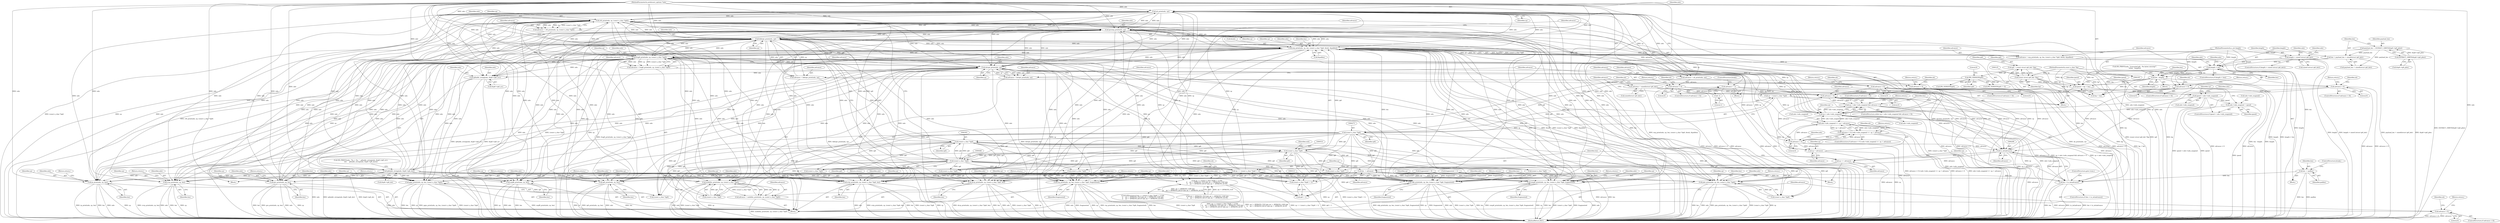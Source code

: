 digraph "0_tcpdump_66df248b49095c261138b5a5e34d341a6bf9ac7f@pointer" {
"1000509" [label="(Call,ah_print(ndo, cp))"];
"1000442" [label="(Call,rt6_print(ndo, cp, (const u_char *)ip6))"];
"1000555" [label="(Call,ipcomp_print(ndo, cp))"];
"1000357" [label="(Call,hbhopt_print(ndo, cp))"];
"1000528" [label="(Call,esp_print(ndo, cp, len, (const u_char *)ip6, &enh, &padlen))"];
"1000389" [label="(Call,frag6_print(ndo, cp, (const u_char *)ip6))"];
"1000373" [label="(Call,dstopt_print(ndo, cp))"];
"1000345" [label="(Call,ip6addr_string(ndo, &ip6->ip6_dst))"];
"1000339" [label="(Call,ip6addr_string(ndo, &ip6->ip6_src))"];
"1000509" [label="(Call,ah_print(ndo, cp))"];
"1000106" [label="(MethodParameterIn,netdissect_options *ndo)"];
"1000310" [label="(Call,cp == (const u_char *)(ip6 + 1))"];
"1000302" [label="(Call,cp += advance)"];
"1000298" [label="(Call,(u_int)advance)"];
"1000291" [label="(Call,advance > 0)"];
"1000397" [label="(Call,advance < 0)"];
"1000387" [label="(Call,advance = frag6_print(ndo, cp, (const u_char *)ip6))"];
"1000513" [label="(Call,advance < 0)"];
"1000507" [label="(Call,advance = ah_print(ndo, cp))"];
"1000449" [label="(Call,advance < 0)"];
"1000440" [label="(Call,advance = rt6_print(ndo, cp, (const u_char *)ip6))"];
"1000558" [label="(Call,advance = -1)"];
"1000560" [label="(Call,-1)"];
"1000275" [label="(Call,advance = sizeof(struct ip6_hdr))"];
"1000377" [label="(Call,advance < 0)"];
"1000371" [label="(Call,advance = dstopt_print(ndo, cp))"];
"1000540" [label="(Call,advance < 0)"];
"1000526" [label="(Call,advance = esp_print(ndo, cp, len, (const u_char *)ip6, &enh, &padlen))"];
"1000361" [label="(Call,advance < 0)"];
"1000355" [label="(Call,advance = hbhopt_print(ndo, cp))"];
"1000286" [label="(Call,cp < ndo->ndo_snapend)"];
"1000270" [label="(Call,cp = (const u_char *)ip6)"];
"1000272" [label="(Call,(const u_char *)ip6)"];
"1000154" [label="(Call,IP6_VERSION(ip6))"];
"1000122" [label="(Call,ip6 = (const struct ip6_hdr *)bp)"];
"1000124" [label="(Call,(const struct ip6_hdr *)bp)"];
"1000107" [label="(MethodParameterIn,const u_char *bp)"];
"1000400" [label="(Call,ndo->ndo_snapend <= cp + advance)"];
"1000265" [label="(Call,ndo->ndo_snapend = ipend)"];
"1000260" [label="(Call,ipend < ndo->ndo_snapend)"];
"1000254" [label="(Call,ipend = bp + len)"];
"1000180" [label="(Call,length < len)"];
"1000131" [label="(Call,length < sizeof (struct ip6_hdr))"];
"1000108" [label="(MethodParameterIn,u_int length)"];
"1000173" [label="(Call,len = payload_len + sizeof(struct ip6_hdr))"];
"1000166" [label="(Call,payload_len = EXTRACT_16BITS(&ip6->ip6_plen))"];
"1000168" [label="(Call,EXTRACT_16BITS(&ip6->ip6_plen))"];
"1000188" [label="(Call,len - length)"];
"1000312" [label="(Call,(const u_char *)(ip6 + 1))"];
"1000392" [label="(Call,(const u_char *)ip6)"];
"1000532" [label="(Call,(const u_char *)ip6)"];
"1000445" [label="(Call,(const u_char *)ip6)"];
"1000305" [label="(Call,len -= advance)"];
"1000296" [label="(Call,len < (u_int)advance)"];
"1000549" [label="(Call,len -= padlen)"];
"1000285" [label="(Call,cp < ndo->ndo_snapend && advance > 0)"];
"1000309" [label="(Call,cp == (const u_char *)(ip6 + 1) &&\n\t\t    nh != IPPROTO_TCP && nh != IPPROTO_UDP &&\n\t\t    nh != IPPROTO_DCCP && nh != IPPROTO_SCTP)"];
"1000459" [label="(Call,sctp_print(ndo, cp, (const u_char *)ip6, len))"];
"1000468" [label="(Call,dccp_print(ndo, cp, (const u_char *)ip6, len))"];
"1000477" [label="(Call,tcp_print(ndo, cp, len, (const u_char *)ip6, fragmented))"];
"1000487" [label="(Call,udp_print(ndo, cp, len, (const u_char *)ip6, fragmented))"];
"1000497" [label="(Call,icmp6_print(ndo, cp, len, (const u_char *)ip6, fragmented))"];
"1000396" [label="(Call,advance < 0 || ndo->ndo_snapend <= cp + advance)"];
"1000404" [label="(Call,cp + advance)"];
"1000420" [label="(Call,mobility_print(ndo, cp, (const u_char *)ip6))"];
"1000418" [label="(Call,advance = mobility_print(ndo, cp, (const u_char *)ip6))"];
"1000427" [label="(Call,advance < 0)"];
"1000564" [label="(Call,pim_print(ndo, cp, len, (const u_char *)ip6))"];
"1000573" [label="(Call,ospf6_print(ndo, cp, len))"];
"1000579" [label="(Call,ip6_print(ndo, cp, len))"];
"1000585" [label="(Call,ip_print(ndo, cp, len))"];
"1000591" [label="(Call,pgm_print(ndo, cp, len, (const u_char *)ip6))"];
"1000600" [label="(Call,gre_print(ndo, cp, len))"];
"1000606" [label="(Call,rsvp_print(ndo, cp, len))"];
"1000376" [label="(ControlStructure,if (advance < 0))"];
"1000129" [label="(Identifier,ip6)"];
"1000574" [label="(Identifier,ndo)"];
"1000474" [label="(Identifier,len)"];
"1000276" [label="(Identifier,advance)"];
"1000118" [label="(Call,fragmented = 0)"];
"1000527" [label="(Identifier,advance)"];
"1000362" [label="(Identifier,advance)"];
"1000429" [label="(Literal,0)"];
"1000182" [label="(Identifier,len)"];
"1000402" [label="(Identifier,ndo)"];
"1000575" [label="(Identifier,cp)"];
"1000444" [label="(Identifier,cp)"];
"1000186" [label="(Block,)"];
"1000598" [label="(Return,return;)"];
"1000539" [label="(ControlStructure,if (advance < 0))"];
"1000556" [label="(Identifier,ndo)"];
"1000568" [label="(Call,(const u_char *)ip6)"];
"1000478" [label="(Identifier,ndo)"];
"1000168" [label="(Call,EXTRACT_16BITS(&ip6->ip6_plen))"];
"1000441" [label="(Identifier,advance)"];
"1000295" [label="(ControlStructure,if (len < (u_int)advance))"];
"1000338" [label="(Block,)"];
"1000297" [label="(Identifier,len)"];
"1000287" [label="(Identifier,cp)"];
"1000395" [label="(ControlStructure,if (advance < 0 || ndo->ndo_snapend <= cp + advance))"];
"1000154" [label="(Call,IP6_VERSION(ip6))"];
"1000190" [label="(Identifier,length)"];
"1000581" [label="(Identifier,cp)"];
"1000288" [label="(Call,ndo->ndo_snapend)"];
"1000555" [label="(Call,ipcomp_print(ndo, cp))"];
"1000532" [label="(Call,(const u_char *)ip6)"];
"1000173" [label="(Call,len = payload_len + sizeof(struct ip6_hdr))"];
"1000594" [label="(Identifier,len)"];
"1000449" [label="(Call,advance < 0)"];
"1000280" [label="(Identifier,nh)"];
"1000269" [label="(Identifier,ipend)"];
"1000345" [label="(Call,ip6addr_string(ndo, &ip6->ip6_dst))"];
"1000443" [label="(Identifier,ndo)"];
"1000267" [label="(Identifier,ndo)"];
"1000586" [label="(Identifier,ndo)"];
"1000545" [label="(Identifier,nh)"];
"1000592" [label="(Identifier,ndo)"];
"1000536" [label="(Identifier,enh)"];
"1000175" [label="(Call,payload_len + sizeof(struct ip6_hdr))"];
"1000571" [label="(Return,return;)"];
"1000445" [label="(Call,(const u_char *)ip6)"];
"1000355" [label="(Call,advance = hbhopt_print(ndo, cp))"];
"1000469" [label="(Identifier,ndo)"];
"1000488" [label="(Identifier,ndo)"];
"1000588" [label="(Identifier,len)"];
"1000272" [label="(Call,(const u_char *)ip6)"];
"1000585" [label="(Call,ip_print(ndo, cp, len))"];
"1000513" [label="(Call,advance < 0)"];
"1000363" [label="(Literal,0)"];
"1000528" [label="(Call,esp_print(ndo, cp, len, (const u_char *)ip6, &enh, &padlen))"];
"1000301" [label="(ControlStructure,goto trunc;)"];
"1000602" [label="(Identifier,cp)"];
"1000133" [label="(Call,sizeof (struct ip6_hdr))"];
"1000494" [label="(Identifier,fragmented)"];
"1000504" [label="(Identifier,fragmented)"];
"1000451" [label="(Literal,0)"];
"1000454" [label="(Identifier,nh)"];
"1000561" [label="(Literal,1)"];
"1000440" [label="(Call,advance = rt6_print(ndo, cp, (const u_char *)ip6))"];
"1000468" [label="(Call,dccp_print(ndo, cp, (const u_char *)ip6, len))"];
"1000404" [label="(Call,cp + advance)"];
"1000390" [label="(Identifier,ndo)"];
"1000487" [label="(Call,udp_print(ndo, cp, len, (const u_char *)ip6, fragmented))"];
"1000399" [label="(Literal,0)"];
"1000146" [label="(Identifier,ndo)"];
"1000466" [label="(Return,return;)"];
"1000375" [label="(Identifier,cp)"];
"1000259" [label="(ControlStructure,if (ipend < ndo->ndo_snapend))"];
"1000123" [label="(Identifier,ip6)"];
"1000392" [label="(Call,(const u_char *)ip6)"];
"1000537" [label="(Call,&padlen)"];
"1000500" [label="(Identifier,len)"];
"1000306" [label="(Identifier,len)"];
"1000507" [label="(Call,advance = ah_print(ndo, cp))"];
"1000382" [label="(Identifier,nh)"];
"1000480" [label="(Identifier,len)"];
"1000554" [label="(Block,)"];
"1000305" [label="(Call,len -= advance)"];
"1000347" [label="(Call,&ip6->ip6_dst)"];
"1000412" [label="(Call,fragmented = 1)"];
"1000407" [label="(Return,return;)"];
"1000310" [label="(Call,cp == (const u_char *)(ip6 + 1))"];
"1000559" [label="(Identifier,advance)"];
"1000274" [label="(Identifier,ip6)"];
"1000577" [label="(Return,return;)"];
"1000169" [label="(Call,&ip6->ip6_plen)"];
"1000549" [label="(Call,len -= padlen)"];
"1000510" [label="(Identifier,ndo)"];
"1000356" [label="(Identifier,advance)"];
"1000373" [label="(Call,dstopt_print(ndo, cp))"];
"1000470" [label="(Identifier,cp)"];
"1000501" [label="(Call,(const u_char *)ip6)"];
"1000485" [label="(Return,return;)"];
"1000606" [label="(Call,rsvp_print(ndo, cp, len))"];
"1000371" [label="(Call,advance = dstopt_print(ndo, cp))"];
"1000505" [label="(Return,return;)"];
"1000523" [label="(Block,)"];
"1000405" [label="(Identifier,cp)"];
"1000126" [label="(Identifier,bp)"];
"1000189" [label="(Identifier,len)"];
"1000419" [label="(Identifier,advance)"];
"1000255" [label="(Identifier,ipend)"];
"1000296" [label="(Call,len < (u_int)advance)"];
"1000591" [label="(Call,pgm_print(ndo, cp, len, (const u_char *)ip6))"];
"1000138" [label="(Identifier,ndo)"];
"1000459" [label="(Call,sctp_print(ndo, cp, (const u_char *)ip6, len))"];
"1000462" [label="(Call,(const u_char *)ip6)"];
"1000379" [label="(Literal,0)"];
"1000167" [label="(Identifier,payload_len)"];
"1000432" [label="(Identifier,nh)"];
"1000179" [label="(ControlStructure,if (length < len))"];
"1000495" [label="(Return,return;)"];
"1000576" [label="(Identifier,len)"];
"1000583" [label="(Return,return;)"];
"1000609" [label="(Identifier,len)"];
"1000183" [label="(Call,ND_PRINT((ndo, \"truncated-ip6 - %u bytes missing!\",\n\t\t\tlen - length)))"];
"1000309" [label="(Call,cp == (const u_char *)(ip6 + 1) &&\n\t\t    nh != IPPROTO_TCP && nh != IPPROTO_UDP &&\n\t\t    nh != IPPROTO_DCCP && nh != IPPROTO_SCTP)"];
"1000312" [label="(Call,(const u_char *)(ip6 + 1))"];
"1000298" [label="(Call,(u_int)advance)"];
"1000600" [label="(Call,gre_print(ndo, cp, len))"];
"1000460" [label="(Identifier,ndo)"];
"1000582" [label="(Identifier,len)"];
"1000552" [label="(ControlStructure,break;)"];
"1000353" [label="(Block,)"];
"1000610" [label="(Return,return;)"];
"1000396" [label="(Call,advance < 0 || ndo->ndo_snapend <= cp + advance)"];
"1000607" [label="(Identifier,ndo)"];
"1000302" [label="(Call,cp += advance)"];
"1000265" [label="(Call,ndo->ndo_snapend = ipend)"];
"1000418" [label="(Call,advance = mobility_print(ndo, cp, (const u_char *)ip6))"];
"1000421" [label="(Identifier,ndo)"];
"1000627" [label="(Return,return;)"];
"1000514" [label="(Identifier,advance)"];
"1000409" [label="(Identifier,nh)"];
"1000131" [label="(Call,length < sizeof (struct ip6_hdr))"];
"1000551" [label="(Identifier,padlen)"];
"1000580" [label="(Identifier,ndo)"];
"1000442" [label="(Call,rt6_print(ndo, cp, (const u_char *)ip6))"];
"1000277" [label="(Call,sizeof(struct ip6_hdr))"];
"1000271" [label="(Identifier,cp)"];
"1000481" [label="(Call,(const u_char *)ip6)"];
"1000185" [label="(Identifier,ndo)"];
"1000333" [label="(Call,ND_PRINT((ndo, \"%s > %s: \", ip6addr_string(ndo, &ip6->ip6_src),\n\t\t\t\t     ip6addr_string(ndo, &ip6->ip6_dst))))"];
"1000562" [label="(ControlStructure,break;)"];
"1000387" [label="(Call,advance = frag6_print(ndo, cp, (const u_char *)ip6))"];
"1000262" [label="(Call,ndo->ndo_snapend)"];
"1000461" [label="(Identifier,cp)"];
"1000357" [label="(Call,hbhopt_print(ndo, cp))"];
"1000304" [label="(Identifier,advance)"];
"1000374" [label="(Identifier,ndo)"];
"1000401" [label="(Call,ndo->ndo_snapend)"];
"1000430" [label="(Return,return;)"];
"1000603" [label="(Identifier,len)"];
"1000422" [label="(Identifier,cp)"];
"1000427" [label="(Call,advance < 0)"];
"1000566" [label="(Identifier,cp)"];
"1000109" [label="(Block,)"];
"1000589" [label="(Return,return;)"];
"1000188" [label="(Call,len - length)"];
"1000270" [label="(Call,cp = (const u_char *)ip6)"];
"1000397" [label="(Call,advance < 0)"];
"1000452" [label="(Return,return;)"];
"1000319" [label="(Identifier,nh)"];
"1000508" [label="(Identifier,advance)"];
"1000450" [label="(Identifier,advance)"];
"1000428" [label="(Identifier,advance)"];
"1000541" [label="(Identifier,advance)"];
"1000180" [label="(Call,length < len)"];
"1000378" [label="(Identifier,advance)"];
"1000359" [label="(Identifier,cp)"];
"1000587" [label="(Identifier,cp)"];
"1000423" [label="(Call,(const u_char *)ip6)"];
"1000130" [label="(ControlStructure,if (length < sizeof (struct ip6_hdr)))"];
"1000601" [label="(Identifier,ndo)"];
"1000465" [label="(Identifier,len)"];
"1000389" [label="(Call,frag6_print(ndo, cp, (const u_char *)ip6))"];
"1000516" [label="(Return,return;)"];
"1000535" [label="(Call,&enh)"];
"1000346" [label="(Identifier,ndo)"];
"1000364" [label="(Return,return;)"];
"1000335" [label="(Identifier,ndo)"];
"1000542" [label="(Literal,0)"];
"1000498" [label="(Identifier,ndo)"];
"1000275" [label="(Call,advance = sizeof(struct ip6_hdr))"];
"1000526" [label="(Call,advance = esp_print(ndo, cp, len, (const u_char *)ip6, &enh, &padlen))"];
"1000380" [label="(Return,return;)"];
"1000558" [label="(Call,advance = -1)"];
"1000339" [label="(Call,ip6addr_string(ndo, &ip6->ip6_src))"];
"1000291" [label="(Call,advance > 0)"];
"1000497" [label="(Call,icmp6_print(ndo, cp, len, (const u_char *)ip6, fragmented))"];
"1000388" [label="(Identifier,advance)"];
"1000512" [label="(ControlStructure,if (advance < 0))"];
"1000106" [label="(MethodParameterIn,netdissect_options *ndo)"];
"1000550" [label="(Identifier,len)"];
"1000471" [label="(Call,(const u_char *)ip6)"];
"1000595" [label="(Call,(const u_char *)ip6)"];
"1000633" [label="(MethodReturn,RET)"];
"1000260" [label="(Call,ipend < ndo->ndo_snapend)"];
"1000181" [label="(Identifier,length)"];
"1000475" [label="(Return,return;)"];
"1000406" [label="(Identifier,advance)"];
"1000564" [label="(Call,pim_print(ndo, cp, len, (const u_char *)ip6))"];
"1000256" [label="(Call,bp + len)"];
"1000254" [label="(Call,ipend = bp + len)"];
"1000394" [label="(Identifier,ip6)"];
"1000358" [label="(Identifier,ndo)"];
"1000372" [label="(Identifier,advance)"];
"1000293" [label="(Literal,0)"];
"1000573" [label="(Call,ospf6_print(ndo, cp, len))"];
"1000155" [label="(Identifier,ip6)"];
"1000303" [label="(Identifier,cp)"];
"1000479" [label="(Identifier,cp)"];
"1000166" [label="(Call,payload_len = EXTRACT_16BITS(&ip6->ip6_plen))"];
"1000490" [label="(Identifier,len)"];
"1000530" [label="(Identifier,cp)"];
"1000484" [label="(Identifier,fragmented)"];
"1000567" [label="(Identifier,len)"];
"1000163" [label="(Call,IP6_VERSION(ip6))"];
"1000307" [label="(Identifier,advance)"];
"1000398" [label="(Identifier,advance)"];
"1000529" [label="(Identifier,ndo)"];
"1000560" [label="(Call,-1)"];
"1000352" [label="(Identifier,nh)"];
"1000366" [label="(Identifier,nh)"];
"1000579" [label="(Call,ip6_print(ndo, cp, len))"];
"1000534" [label="(Identifier,ip6)"];
"1000153" [label="(Call,IP6_VERSION(ip6) != 6)"];
"1000420" [label="(Call,mobility_print(ndo, cp, (const u_char *)ip6))"];
"1000284" [label="(ControlStructure,while (cp < ndo->ndo_snapend && advance > 0))"];
"1000518" [label="(Identifier,nh)"];
"1000447" [label="(Identifier,ip6)"];
"1000124" [label="(Call,(const struct ip6_hdr *)bp)"];
"1000511" [label="(Identifier,cp)"];
"1000132" [label="(Identifier,length)"];
"1000193" [label="(Identifier,ndo)"];
"1000174" [label="(Identifier,len)"];
"1000308" [label="(ControlStructure,if (cp == (const u_char *)(ip6 + 1) &&\n\t\t    nh != IPPROTO_TCP && nh != IPPROTO_UDP &&\n\t\t    nh != IPPROTO_DCCP && nh != IPPROTO_SCTP))"];
"1000361" [label="(Call,advance < 0)"];
"1000377" [label="(Call,advance < 0)"];
"1000108" [label="(MethodParameterIn,u_int length)"];
"1000499" [label="(Identifier,cp)"];
"1000156" [label="(Literal,6)"];
"1000491" [label="(Call,(const u_char *)ip6)"];
"1000509" [label="(Call,ah_print(ndo, cp))"];
"1000341" [label="(Call,&ip6->ip6_src)"];
"1000122" [label="(Call,ip6 = (const struct ip6_hdr *)bp)"];
"1000515" [label="(Literal,0)"];
"1000557" [label="(Identifier,cp)"];
"1000531" [label="(Identifier,len)"];
"1000340" [label="(Identifier,ndo)"];
"1000391" [label="(Identifier,cp)"];
"1000292" [label="(Identifier,advance)"];
"1000543" [label="(Return,return;)"];
"1000593" [label="(Identifier,cp)"];
"1000604" [label="(Return,return;)"];
"1000540" [label="(Call,advance < 0)"];
"1000317" [label="(Call,nh != IPPROTO_TCP && nh != IPPROTO_UDP &&\n\t\t    nh != IPPROTO_DCCP && nh != IPPROTO_SCTP)"];
"1000107" [label="(MethodParameterIn,const u_char *bp)"];
"1000286" [label="(Call,cp < ndo->ndo_snapend)"];
"1000261" [label="(Identifier,ipend)"];
"1000565" [label="(Identifier,ndo)"];
"1000360" [label="(ControlStructure,if (advance < 0))"];
"1000285" [label="(Call,cp < ndo->ndo_snapend && advance > 0)"];
"1000314" [label="(Call,ip6 + 1)"];
"1000300" [label="(Identifier,advance)"];
"1000426" [label="(ControlStructure,if (advance < 0))"];
"1000448" [label="(ControlStructure,if (advance < 0))"];
"1000294" [label="(Block,)"];
"1000477" [label="(Call,tcp_print(ndo, cp, len, (const u_char *)ip6, fragmented))"];
"1000608" [label="(Identifier,cp)"];
"1000311" [label="(Identifier,cp)"];
"1000266" [label="(Call,ndo->ndo_snapend)"];
"1000489" [label="(Identifier,cp)"];
"1000400" [label="(Call,ndo->ndo_snapend <= cp + advance)"];
"1000509" -> "1000507"  [label="AST: "];
"1000509" -> "1000511"  [label="CFG: "];
"1000510" -> "1000509"  [label="AST: "];
"1000511" -> "1000509"  [label="AST: "];
"1000507" -> "1000509"  [label="CFG: "];
"1000509" -> "1000633"  [label="DDG: cp"];
"1000509" -> "1000633"  [label="DDG: ndo"];
"1000509" -> "1000286"  [label="DDG: cp"];
"1000509" -> "1000339"  [label="DDG: ndo"];
"1000509" -> "1000357"  [label="DDG: ndo"];
"1000509" -> "1000373"  [label="DDG: ndo"];
"1000509" -> "1000389"  [label="DDG: ndo"];
"1000509" -> "1000420"  [label="DDG: ndo"];
"1000509" -> "1000442"  [label="DDG: ndo"];
"1000509" -> "1000459"  [label="DDG: ndo"];
"1000509" -> "1000468"  [label="DDG: ndo"];
"1000509" -> "1000477"  [label="DDG: ndo"];
"1000509" -> "1000487"  [label="DDG: ndo"];
"1000509" -> "1000497"  [label="DDG: ndo"];
"1000509" -> "1000507"  [label="DDG: ndo"];
"1000509" -> "1000507"  [label="DDG: cp"];
"1000442" -> "1000509"  [label="DDG: ndo"];
"1000555" -> "1000509"  [label="DDG: ndo"];
"1000357" -> "1000509"  [label="DDG: ndo"];
"1000528" -> "1000509"  [label="DDG: ndo"];
"1000389" -> "1000509"  [label="DDG: ndo"];
"1000373" -> "1000509"  [label="DDG: ndo"];
"1000345" -> "1000509"  [label="DDG: ndo"];
"1000106" -> "1000509"  [label="DDG: ndo"];
"1000310" -> "1000509"  [label="DDG: cp"];
"1000509" -> "1000528"  [label="DDG: ndo"];
"1000509" -> "1000555"  [label="DDG: ndo"];
"1000509" -> "1000564"  [label="DDG: ndo"];
"1000509" -> "1000573"  [label="DDG: ndo"];
"1000509" -> "1000579"  [label="DDG: ndo"];
"1000509" -> "1000585"  [label="DDG: ndo"];
"1000509" -> "1000591"  [label="DDG: ndo"];
"1000509" -> "1000600"  [label="DDG: ndo"];
"1000509" -> "1000606"  [label="DDG: ndo"];
"1000442" -> "1000440"  [label="AST: "];
"1000442" -> "1000445"  [label="CFG: "];
"1000443" -> "1000442"  [label="AST: "];
"1000444" -> "1000442"  [label="AST: "];
"1000445" -> "1000442"  [label="AST: "];
"1000440" -> "1000442"  [label="CFG: "];
"1000442" -> "1000633"  [label="DDG: ndo"];
"1000442" -> "1000633"  [label="DDG: (const u_char *)ip6"];
"1000442" -> "1000633"  [label="DDG: cp"];
"1000442" -> "1000286"  [label="DDG: cp"];
"1000442" -> "1000339"  [label="DDG: ndo"];
"1000442" -> "1000357"  [label="DDG: ndo"];
"1000442" -> "1000373"  [label="DDG: ndo"];
"1000442" -> "1000389"  [label="DDG: ndo"];
"1000442" -> "1000420"  [label="DDG: ndo"];
"1000442" -> "1000440"  [label="DDG: ndo"];
"1000442" -> "1000440"  [label="DDG: cp"];
"1000442" -> "1000440"  [label="DDG: (const u_char *)ip6"];
"1000555" -> "1000442"  [label="DDG: ndo"];
"1000357" -> "1000442"  [label="DDG: ndo"];
"1000528" -> "1000442"  [label="DDG: ndo"];
"1000389" -> "1000442"  [label="DDG: ndo"];
"1000373" -> "1000442"  [label="DDG: ndo"];
"1000345" -> "1000442"  [label="DDG: ndo"];
"1000106" -> "1000442"  [label="DDG: ndo"];
"1000310" -> "1000442"  [label="DDG: cp"];
"1000445" -> "1000442"  [label="DDG: ip6"];
"1000442" -> "1000459"  [label="DDG: ndo"];
"1000442" -> "1000468"  [label="DDG: ndo"];
"1000442" -> "1000477"  [label="DDG: ndo"];
"1000442" -> "1000487"  [label="DDG: ndo"];
"1000442" -> "1000497"  [label="DDG: ndo"];
"1000442" -> "1000528"  [label="DDG: ndo"];
"1000442" -> "1000555"  [label="DDG: ndo"];
"1000442" -> "1000564"  [label="DDG: ndo"];
"1000442" -> "1000573"  [label="DDG: ndo"];
"1000442" -> "1000579"  [label="DDG: ndo"];
"1000442" -> "1000585"  [label="DDG: ndo"];
"1000442" -> "1000591"  [label="DDG: ndo"];
"1000442" -> "1000600"  [label="DDG: ndo"];
"1000442" -> "1000606"  [label="DDG: ndo"];
"1000555" -> "1000554"  [label="AST: "];
"1000555" -> "1000557"  [label="CFG: "];
"1000556" -> "1000555"  [label="AST: "];
"1000557" -> "1000555"  [label="AST: "];
"1000559" -> "1000555"  [label="CFG: "];
"1000555" -> "1000633"  [label="DDG: cp"];
"1000555" -> "1000633"  [label="DDG: ipcomp_print(ndo, cp)"];
"1000555" -> "1000633"  [label="DDG: ndo"];
"1000555" -> "1000286"  [label="DDG: cp"];
"1000555" -> "1000339"  [label="DDG: ndo"];
"1000555" -> "1000357"  [label="DDG: ndo"];
"1000555" -> "1000373"  [label="DDG: ndo"];
"1000555" -> "1000389"  [label="DDG: ndo"];
"1000555" -> "1000420"  [label="DDG: ndo"];
"1000555" -> "1000459"  [label="DDG: ndo"];
"1000555" -> "1000468"  [label="DDG: ndo"];
"1000555" -> "1000477"  [label="DDG: ndo"];
"1000555" -> "1000487"  [label="DDG: ndo"];
"1000555" -> "1000497"  [label="DDG: ndo"];
"1000555" -> "1000528"  [label="DDG: ndo"];
"1000357" -> "1000555"  [label="DDG: ndo"];
"1000528" -> "1000555"  [label="DDG: ndo"];
"1000389" -> "1000555"  [label="DDG: ndo"];
"1000373" -> "1000555"  [label="DDG: ndo"];
"1000345" -> "1000555"  [label="DDG: ndo"];
"1000106" -> "1000555"  [label="DDG: ndo"];
"1000310" -> "1000555"  [label="DDG: cp"];
"1000555" -> "1000564"  [label="DDG: ndo"];
"1000555" -> "1000573"  [label="DDG: ndo"];
"1000555" -> "1000579"  [label="DDG: ndo"];
"1000555" -> "1000585"  [label="DDG: ndo"];
"1000555" -> "1000591"  [label="DDG: ndo"];
"1000555" -> "1000600"  [label="DDG: ndo"];
"1000555" -> "1000606"  [label="DDG: ndo"];
"1000357" -> "1000355"  [label="AST: "];
"1000357" -> "1000359"  [label="CFG: "];
"1000358" -> "1000357"  [label="AST: "];
"1000359" -> "1000357"  [label="AST: "];
"1000355" -> "1000357"  [label="CFG: "];
"1000357" -> "1000633"  [label="DDG: ndo"];
"1000357" -> "1000633"  [label="DDG: cp"];
"1000357" -> "1000286"  [label="DDG: cp"];
"1000357" -> "1000339"  [label="DDG: ndo"];
"1000357" -> "1000355"  [label="DDG: ndo"];
"1000357" -> "1000355"  [label="DDG: cp"];
"1000528" -> "1000357"  [label="DDG: ndo"];
"1000389" -> "1000357"  [label="DDG: ndo"];
"1000373" -> "1000357"  [label="DDG: ndo"];
"1000345" -> "1000357"  [label="DDG: ndo"];
"1000106" -> "1000357"  [label="DDG: ndo"];
"1000310" -> "1000357"  [label="DDG: cp"];
"1000357" -> "1000373"  [label="DDG: ndo"];
"1000357" -> "1000389"  [label="DDG: ndo"];
"1000357" -> "1000420"  [label="DDG: ndo"];
"1000357" -> "1000459"  [label="DDG: ndo"];
"1000357" -> "1000468"  [label="DDG: ndo"];
"1000357" -> "1000477"  [label="DDG: ndo"];
"1000357" -> "1000487"  [label="DDG: ndo"];
"1000357" -> "1000497"  [label="DDG: ndo"];
"1000357" -> "1000528"  [label="DDG: ndo"];
"1000357" -> "1000564"  [label="DDG: ndo"];
"1000357" -> "1000573"  [label="DDG: ndo"];
"1000357" -> "1000579"  [label="DDG: ndo"];
"1000357" -> "1000585"  [label="DDG: ndo"];
"1000357" -> "1000591"  [label="DDG: ndo"];
"1000357" -> "1000600"  [label="DDG: ndo"];
"1000357" -> "1000606"  [label="DDG: ndo"];
"1000528" -> "1000526"  [label="AST: "];
"1000528" -> "1000537"  [label="CFG: "];
"1000529" -> "1000528"  [label="AST: "];
"1000530" -> "1000528"  [label="AST: "];
"1000531" -> "1000528"  [label="AST: "];
"1000532" -> "1000528"  [label="AST: "];
"1000535" -> "1000528"  [label="AST: "];
"1000537" -> "1000528"  [label="AST: "];
"1000526" -> "1000528"  [label="CFG: "];
"1000528" -> "1000633"  [label="DDG: len"];
"1000528" -> "1000633"  [label="DDG: cp"];
"1000528" -> "1000633"  [label="DDG: ndo"];
"1000528" -> "1000633"  [label="DDG: &enh"];
"1000528" -> "1000633"  [label="DDG: (const u_char *)ip6"];
"1000528" -> "1000633"  [label="DDG: &padlen"];
"1000528" -> "1000286"  [label="DDG: cp"];
"1000528" -> "1000339"  [label="DDG: ndo"];
"1000528" -> "1000373"  [label="DDG: ndo"];
"1000528" -> "1000389"  [label="DDG: ndo"];
"1000528" -> "1000420"  [label="DDG: ndo"];
"1000528" -> "1000459"  [label="DDG: ndo"];
"1000528" -> "1000468"  [label="DDG: ndo"];
"1000528" -> "1000477"  [label="DDG: ndo"];
"1000528" -> "1000487"  [label="DDG: ndo"];
"1000528" -> "1000497"  [label="DDG: ndo"];
"1000528" -> "1000526"  [label="DDG: &padlen"];
"1000528" -> "1000526"  [label="DDG: (const u_char *)ip6"];
"1000528" -> "1000526"  [label="DDG: ndo"];
"1000528" -> "1000526"  [label="DDG: &enh"];
"1000528" -> "1000526"  [label="DDG: cp"];
"1000528" -> "1000526"  [label="DDG: len"];
"1000389" -> "1000528"  [label="DDG: ndo"];
"1000373" -> "1000528"  [label="DDG: ndo"];
"1000345" -> "1000528"  [label="DDG: ndo"];
"1000106" -> "1000528"  [label="DDG: ndo"];
"1000310" -> "1000528"  [label="DDG: cp"];
"1000305" -> "1000528"  [label="DDG: len"];
"1000532" -> "1000528"  [label="DDG: ip6"];
"1000528" -> "1000549"  [label="DDG: len"];
"1000528" -> "1000564"  [label="DDG: ndo"];
"1000528" -> "1000573"  [label="DDG: ndo"];
"1000528" -> "1000579"  [label="DDG: ndo"];
"1000528" -> "1000585"  [label="DDG: ndo"];
"1000528" -> "1000591"  [label="DDG: ndo"];
"1000528" -> "1000600"  [label="DDG: ndo"];
"1000528" -> "1000606"  [label="DDG: ndo"];
"1000389" -> "1000387"  [label="AST: "];
"1000389" -> "1000392"  [label="CFG: "];
"1000390" -> "1000389"  [label="AST: "];
"1000391" -> "1000389"  [label="AST: "];
"1000392" -> "1000389"  [label="AST: "];
"1000387" -> "1000389"  [label="CFG: "];
"1000389" -> "1000633"  [label="DDG: (const u_char *)ip6"];
"1000389" -> "1000633"  [label="DDG: ndo"];
"1000389" -> "1000633"  [label="DDG: cp"];
"1000389" -> "1000286"  [label="DDG: cp"];
"1000389" -> "1000339"  [label="DDG: ndo"];
"1000389" -> "1000373"  [label="DDG: ndo"];
"1000389" -> "1000387"  [label="DDG: ndo"];
"1000389" -> "1000387"  [label="DDG: cp"];
"1000389" -> "1000387"  [label="DDG: (const u_char *)ip6"];
"1000373" -> "1000389"  [label="DDG: ndo"];
"1000345" -> "1000389"  [label="DDG: ndo"];
"1000106" -> "1000389"  [label="DDG: ndo"];
"1000310" -> "1000389"  [label="DDG: cp"];
"1000392" -> "1000389"  [label="DDG: ip6"];
"1000389" -> "1000400"  [label="DDG: cp"];
"1000389" -> "1000404"  [label="DDG: cp"];
"1000389" -> "1000420"  [label="DDG: ndo"];
"1000389" -> "1000459"  [label="DDG: ndo"];
"1000389" -> "1000468"  [label="DDG: ndo"];
"1000389" -> "1000477"  [label="DDG: ndo"];
"1000389" -> "1000487"  [label="DDG: ndo"];
"1000389" -> "1000497"  [label="DDG: ndo"];
"1000389" -> "1000564"  [label="DDG: ndo"];
"1000389" -> "1000573"  [label="DDG: ndo"];
"1000389" -> "1000579"  [label="DDG: ndo"];
"1000389" -> "1000585"  [label="DDG: ndo"];
"1000389" -> "1000591"  [label="DDG: ndo"];
"1000389" -> "1000600"  [label="DDG: ndo"];
"1000389" -> "1000606"  [label="DDG: ndo"];
"1000373" -> "1000371"  [label="AST: "];
"1000373" -> "1000375"  [label="CFG: "];
"1000374" -> "1000373"  [label="AST: "];
"1000375" -> "1000373"  [label="AST: "];
"1000371" -> "1000373"  [label="CFG: "];
"1000373" -> "1000633"  [label="DDG: cp"];
"1000373" -> "1000633"  [label="DDG: ndo"];
"1000373" -> "1000286"  [label="DDG: cp"];
"1000373" -> "1000339"  [label="DDG: ndo"];
"1000373" -> "1000371"  [label="DDG: ndo"];
"1000373" -> "1000371"  [label="DDG: cp"];
"1000345" -> "1000373"  [label="DDG: ndo"];
"1000106" -> "1000373"  [label="DDG: ndo"];
"1000310" -> "1000373"  [label="DDG: cp"];
"1000373" -> "1000420"  [label="DDG: ndo"];
"1000373" -> "1000459"  [label="DDG: ndo"];
"1000373" -> "1000468"  [label="DDG: ndo"];
"1000373" -> "1000477"  [label="DDG: ndo"];
"1000373" -> "1000487"  [label="DDG: ndo"];
"1000373" -> "1000497"  [label="DDG: ndo"];
"1000373" -> "1000564"  [label="DDG: ndo"];
"1000373" -> "1000573"  [label="DDG: ndo"];
"1000373" -> "1000579"  [label="DDG: ndo"];
"1000373" -> "1000585"  [label="DDG: ndo"];
"1000373" -> "1000591"  [label="DDG: ndo"];
"1000373" -> "1000600"  [label="DDG: ndo"];
"1000373" -> "1000606"  [label="DDG: ndo"];
"1000345" -> "1000338"  [label="AST: "];
"1000345" -> "1000347"  [label="CFG: "];
"1000346" -> "1000345"  [label="AST: "];
"1000347" -> "1000345"  [label="AST: "];
"1000333" -> "1000345"  [label="CFG: "];
"1000345" -> "1000633"  [label="DDG: &ip6->ip6_dst"];
"1000345" -> "1000633"  [label="DDG: ndo"];
"1000345" -> "1000633"  [label="DDG: ip6addr_string(ndo, &ip6->ip6_dst)"];
"1000339" -> "1000345"  [label="DDG: ndo"];
"1000106" -> "1000345"  [label="DDG: ndo"];
"1000345" -> "1000420"  [label="DDG: ndo"];
"1000345" -> "1000459"  [label="DDG: ndo"];
"1000345" -> "1000468"  [label="DDG: ndo"];
"1000345" -> "1000477"  [label="DDG: ndo"];
"1000345" -> "1000487"  [label="DDG: ndo"];
"1000345" -> "1000497"  [label="DDG: ndo"];
"1000345" -> "1000564"  [label="DDG: ndo"];
"1000345" -> "1000573"  [label="DDG: ndo"];
"1000345" -> "1000579"  [label="DDG: ndo"];
"1000345" -> "1000585"  [label="DDG: ndo"];
"1000345" -> "1000591"  [label="DDG: ndo"];
"1000345" -> "1000600"  [label="DDG: ndo"];
"1000345" -> "1000606"  [label="DDG: ndo"];
"1000339" -> "1000338"  [label="AST: "];
"1000339" -> "1000341"  [label="CFG: "];
"1000340" -> "1000339"  [label="AST: "];
"1000341" -> "1000339"  [label="AST: "];
"1000346" -> "1000339"  [label="CFG: "];
"1000339" -> "1000633"  [label="DDG: ip6addr_string(ndo, &ip6->ip6_src)"];
"1000339" -> "1000633"  [label="DDG: &ip6->ip6_src"];
"1000106" -> "1000339"  [label="DDG: ndo"];
"1000106" -> "1000105"  [label="AST: "];
"1000106" -> "1000633"  [label="DDG: ndo"];
"1000106" -> "1000420"  [label="DDG: ndo"];
"1000106" -> "1000459"  [label="DDG: ndo"];
"1000106" -> "1000468"  [label="DDG: ndo"];
"1000106" -> "1000477"  [label="DDG: ndo"];
"1000106" -> "1000487"  [label="DDG: ndo"];
"1000106" -> "1000497"  [label="DDG: ndo"];
"1000106" -> "1000564"  [label="DDG: ndo"];
"1000106" -> "1000573"  [label="DDG: ndo"];
"1000106" -> "1000579"  [label="DDG: ndo"];
"1000106" -> "1000585"  [label="DDG: ndo"];
"1000106" -> "1000591"  [label="DDG: ndo"];
"1000106" -> "1000600"  [label="DDG: ndo"];
"1000106" -> "1000606"  [label="DDG: ndo"];
"1000310" -> "1000309"  [label="AST: "];
"1000310" -> "1000312"  [label="CFG: "];
"1000311" -> "1000310"  [label="AST: "];
"1000312" -> "1000310"  [label="AST: "];
"1000319" -> "1000310"  [label="CFG: "];
"1000309" -> "1000310"  [label="CFG: "];
"1000310" -> "1000633"  [label="DDG: (const u_char *)(ip6 + 1)"];
"1000310" -> "1000633"  [label="DDG: cp"];
"1000310" -> "1000309"  [label="DDG: cp"];
"1000310" -> "1000309"  [label="DDG: (const u_char *)(ip6 + 1)"];
"1000302" -> "1000310"  [label="DDG: cp"];
"1000312" -> "1000310"  [label="DDG: ip6 + 1"];
"1000310" -> "1000420"  [label="DDG: cp"];
"1000310" -> "1000459"  [label="DDG: cp"];
"1000310" -> "1000468"  [label="DDG: cp"];
"1000310" -> "1000477"  [label="DDG: cp"];
"1000310" -> "1000487"  [label="DDG: cp"];
"1000310" -> "1000497"  [label="DDG: cp"];
"1000310" -> "1000564"  [label="DDG: cp"];
"1000310" -> "1000573"  [label="DDG: cp"];
"1000310" -> "1000579"  [label="DDG: cp"];
"1000310" -> "1000585"  [label="DDG: cp"];
"1000310" -> "1000591"  [label="DDG: cp"];
"1000310" -> "1000600"  [label="DDG: cp"];
"1000310" -> "1000606"  [label="DDG: cp"];
"1000302" -> "1000294"  [label="AST: "];
"1000302" -> "1000304"  [label="CFG: "];
"1000303" -> "1000302"  [label="AST: "];
"1000304" -> "1000302"  [label="AST: "];
"1000306" -> "1000302"  [label="CFG: "];
"1000298" -> "1000302"  [label="DDG: advance"];
"1000286" -> "1000302"  [label="DDG: cp"];
"1000298" -> "1000296"  [label="AST: "];
"1000298" -> "1000300"  [label="CFG: "];
"1000299" -> "1000298"  [label="AST: "];
"1000300" -> "1000298"  [label="AST: "];
"1000296" -> "1000298"  [label="CFG: "];
"1000298" -> "1000633"  [label="DDG: advance"];
"1000298" -> "1000296"  [label="DDG: advance"];
"1000291" -> "1000298"  [label="DDG: advance"];
"1000397" -> "1000298"  [label="DDG: advance"];
"1000513" -> "1000298"  [label="DDG: advance"];
"1000449" -> "1000298"  [label="DDG: advance"];
"1000558" -> "1000298"  [label="DDG: advance"];
"1000275" -> "1000298"  [label="DDG: advance"];
"1000377" -> "1000298"  [label="DDG: advance"];
"1000540" -> "1000298"  [label="DDG: advance"];
"1000361" -> "1000298"  [label="DDG: advance"];
"1000298" -> "1000305"  [label="DDG: advance"];
"1000291" -> "1000285"  [label="AST: "];
"1000291" -> "1000293"  [label="CFG: "];
"1000292" -> "1000291"  [label="AST: "];
"1000293" -> "1000291"  [label="AST: "];
"1000285" -> "1000291"  [label="CFG: "];
"1000291" -> "1000633"  [label="DDG: advance"];
"1000291" -> "1000285"  [label="DDG: advance"];
"1000291" -> "1000285"  [label="DDG: 0"];
"1000397" -> "1000291"  [label="DDG: advance"];
"1000513" -> "1000291"  [label="DDG: advance"];
"1000449" -> "1000291"  [label="DDG: advance"];
"1000558" -> "1000291"  [label="DDG: advance"];
"1000275" -> "1000291"  [label="DDG: advance"];
"1000377" -> "1000291"  [label="DDG: advance"];
"1000540" -> "1000291"  [label="DDG: advance"];
"1000361" -> "1000291"  [label="DDG: advance"];
"1000397" -> "1000396"  [label="AST: "];
"1000397" -> "1000399"  [label="CFG: "];
"1000398" -> "1000397"  [label="AST: "];
"1000399" -> "1000397"  [label="AST: "];
"1000402" -> "1000397"  [label="CFG: "];
"1000396" -> "1000397"  [label="CFG: "];
"1000397" -> "1000633"  [label="DDG: advance"];
"1000397" -> "1000396"  [label="DDG: advance"];
"1000397" -> "1000396"  [label="DDG: 0"];
"1000387" -> "1000397"  [label="DDG: advance"];
"1000397" -> "1000400"  [label="DDG: advance"];
"1000397" -> "1000404"  [label="DDG: advance"];
"1000387" -> "1000353"  [label="AST: "];
"1000388" -> "1000387"  [label="AST: "];
"1000398" -> "1000387"  [label="CFG: "];
"1000387" -> "1000633"  [label="DDG: frag6_print(ndo, cp, (const u_char *)ip6)"];
"1000513" -> "1000512"  [label="AST: "];
"1000513" -> "1000515"  [label="CFG: "];
"1000514" -> "1000513"  [label="AST: "];
"1000515" -> "1000513"  [label="AST: "];
"1000516" -> "1000513"  [label="CFG: "];
"1000518" -> "1000513"  [label="CFG: "];
"1000513" -> "1000633"  [label="DDG: advance < 0"];
"1000513" -> "1000633"  [label="DDG: advance"];
"1000507" -> "1000513"  [label="DDG: advance"];
"1000507" -> "1000353"  [label="AST: "];
"1000508" -> "1000507"  [label="AST: "];
"1000514" -> "1000507"  [label="CFG: "];
"1000507" -> "1000633"  [label="DDG: ah_print(ndo, cp)"];
"1000449" -> "1000448"  [label="AST: "];
"1000449" -> "1000451"  [label="CFG: "];
"1000450" -> "1000449"  [label="AST: "];
"1000451" -> "1000449"  [label="AST: "];
"1000452" -> "1000449"  [label="CFG: "];
"1000454" -> "1000449"  [label="CFG: "];
"1000449" -> "1000633"  [label="DDG: advance"];
"1000449" -> "1000633"  [label="DDG: advance < 0"];
"1000440" -> "1000449"  [label="DDG: advance"];
"1000440" -> "1000353"  [label="AST: "];
"1000441" -> "1000440"  [label="AST: "];
"1000450" -> "1000440"  [label="CFG: "];
"1000440" -> "1000633"  [label="DDG: rt6_print(ndo, cp, (const u_char *)ip6)"];
"1000558" -> "1000554"  [label="AST: "];
"1000558" -> "1000560"  [label="CFG: "];
"1000559" -> "1000558"  [label="AST: "];
"1000560" -> "1000558"  [label="AST: "];
"1000562" -> "1000558"  [label="CFG: "];
"1000558" -> "1000633"  [label="DDG: -1"];
"1000558" -> "1000633"  [label="DDG: advance"];
"1000560" -> "1000558"  [label="DDG: 1"];
"1000560" -> "1000561"  [label="CFG: "];
"1000561" -> "1000560"  [label="AST: "];
"1000275" -> "1000109"  [label="AST: "];
"1000275" -> "1000277"  [label="CFG: "];
"1000276" -> "1000275"  [label="AST: "];
"1000277" -> "1000275"  [label="AST: "];
"1000280" -> "1000275"  [label="CFG: "];
"1000275" -> "1000633"  [label="DDG: advance"];
"1000377" -> "1000376"  [label="AST: "];
"1000377" -> "1000379"  [label="CFG: "];
"1000378" -> "1000377"  [label="AST: "];
"1000379" -> "1000377"  [label="AST: "];
"1000380" -> "1000377"  [label="CFG: "];
"1000382" -> "1000377"  [label="CFG: "];
"1000377" -> "1000633"  [label="DDG: advance < 0"];
"1000377" -> "1000633"  [label="DDG: advance"];
"1000371" -> "1000377"  [label="DDG: advance"];
"1000371" -> "1000353"  [label="AST: "];
"1000372" -> "1000371"  [label="AST: "];
"1000378" -> "1000371"  [label="CFG: "];
"1000371" -> "1000633"  [label="DDG: dstopt_print(ndo, cp)"];
"1000540" -> "1000539"  [label="AST: "];
"1000540" -> "1000542"  [label="CFG: "];
"1000541" -> "1000540"  [label="AST: "];
"1000542" -> "1000540"  [label="AST: "];
"1000543" -> "1000540"  [label="CFG: "];
"1000545" -> "1000540"  [label="CFG: "];
"1000540" -> "1000633"  [label="DDG: advance < 0"];
"1000540" -> "1000633"  [label="DDG: advance"];
"1000526" -> "1000540"  [label="DDG: advance"];
"1000526" -> "1000523"  [label="AST: "];
"1000527" -> "1000526"  [label="AST: "];
"1000541" -> "1000526"  [label="CFG: "];
"1000526" -> "1000633"  [label="DDG: esp_print(ndo, cp, len, (const u_char *)ip6, &enh, &padlen)"];
"1000361" -> "1000360"  [label="AST: "];
"1000361" -> "1000363"  [label="CFG: "];
"1000362" -> "1000361"  [label="AST: "];
"1000363" -> "1000361"  [label="AST: "];
"1000364" -> "1000361"  [label="CFG: "];
"1000366" -> "1000361"  [label="CFG: "];
"1000361" -> "1000633"  [label="DDG: advance < 0"];
"1000361" -> "1000633"  [label="DDG: advance"];
"1000355" -> "1000361"  [label="DDG: advance"];
"1000355" -> "1000353"  [label="AST: "];
"1000356" -> "1000355"  [label="AST: "];
"1000362" -> "1000355"  [label="CFG: "];
"1000355" -> "1000633"  [label="DDG: hbhopt_print(ndo, cp)"];
"1000286" -> "1000285"  [label="AST: "];
"1000286" -> "1000288"  [label="CFG: "];
"1000287" -> "1000286"  [label="AST: "];
"1000288" -> "1000286"  [label="AST: "];
"1000292" -> "1000286"  [label="CFG: "];
"1000285" -> "1000286"  [label="CFG: "];
"1000286" -> "1000633"  [label="DDG: cp"];
"1000286" -> "1000633"  [label="DDG: ndo->ndo_snapend"];
"1000286" -> "1000285"  [label="DDG: cp"];
"1000286" -> "1000285"  [label="DDG: ndo->ndo_snapend"];
"1000270" -> "1000286"  [label="DDG: cp"];
"1000400" -> "1000286"  [label="DDG: ndo->ndo_snapend"];
"1000265" -> "1000286"  [label="DDG: ndo->ndo_snapend"];
"1000260" -> "1000286"  [label="DDG: ndo->ndo_snapend"];
"1000286" -> "1000400"  [label="DDG: ndo->ndo_snapend"];
"1000270" -> "1000109"  [label="AST: "];
"1000270" -> "1000272"  [label="CFG: "];
"1000271" -> "1000270"  [label="AST: "];
"1000272" -> "1000270"  [label="AST: "];
"1000276" -> "1000270"  [label="CFG: "];
"1000270" -> "1000633"  [label="DDG: (const u_char *)ip6"];
"1000272" -> "1000270"  [label="DDG: ip6"];
"1000272" -> "1000274"  [label="CFG: "];
"1000273" -> "1000272"  [label="AST: "];
"1000274" -> "1000272"  [label="AST: "];
"1000272" -> "1000633"  [label="DDG: ip6"];
"1000154" -> "1000272"  [label="DDG: ip6"];
"1000272" -> "1000312"  [label="DDG: ip6"];
"1000272" -> "1000314"  [label="DDG: ip6"];
"1000272" -> "1000392"  [label="DDG: ip6"];
"1000272" -> "1000423"  [label="DDG: ip6"];
"1000272" -> "1000445"  [label="DDG: ip6"];
"1000272" -> "1000462"  [label="DDG: ip6"];
"1000272" -> "1000471"  [label="DDG: ip6"];
"1000272" -> "1000481"  [label="DDG: ip6"];
"1000272" -> "1000491"  [label="DDG: ip6"];
"1000272" -> "1000501"  [label="DDG: ip6"];
"1000272" -> "1000532"  [label="DDG: ip6"];
"1000272" -> "1000568"  [label="DDG: ip6"];
"1000272" -> "1000595"  [label="DDG: ip6"];
"1000154" -> "1000153"  [label="AST: "];
"1000154" -> "1000155"  [label="CFG: "];
"1000155" -> "1000154"  [label="AST: "];
"1000156" -> "1000154"  [label="CFG: "];
"1000154" -> "1000153"  [label="DDG: ip6"];
"1000122" -> "1000154"  [label="DDG: ip6"];
"1000154" -> "1000163"  [label="DDG: ip6"];
"1000122" -> "1000109"  [label="AST: "];
"1000122" -> "1000124"  [label="CFG: "];
"1000123" -> "1000122"  [label="AST: "];
"1000124" -> "1000122"  [label="AST: "];
"1000129" -> "1000122"  [label="CFG: "];
"1000122" -> "1000633"  [label="DDG: ip6"];
"1000122" -> "1000633"  [label="DDG: (const struct ip6_hdr *)bp"];
"1000124" -> "1000122"  [label="DDG: bp"];
"1000124" -> "1000126"  [label="CFG: "];
"1000125" -> "1000124"  [label="AST: "];
"1000126" -> "1000124"  [label="AST: "];
"1000124" -> "1000633"  [label="DDG: bp"];
"1000107" -> "1000124"  [label="DDG: bp"];
"1000124" -> "1000254"  [label="DDG: bp"];
"1000124" -> "1000256"  [label="DDG: bp"];
"1000107" -> "1000105"  [label="AST: "];
"1000107" -> "1000633"  [label="DDG: bp"];
"1000107" -> "1000254"  [label="DDG: bp"];
"1000107" -> "1000256"  [label="DDG: bp"];
"1000400" -> "1000396"  [label="AST: "];
"1000400" -> "1000404"  [label="CFG: "];
"1000401" -> "1000400"  [label="AST: "];
"1000404" -> "1000400"  [label="AST: "];
"1000396" -> "1000400"  [label="CFG: "];
"1000400" -> "1000633"  [label="DDG: ndo->ndo_snapend"];
"1000400" -> "1000633"  [label="DDG: cp + advance"];
"1000400" -> "1000396"  [label="DDG: ndo->ndo_snapend"];
"1000400" -> "1000396"  [label="DDG: cp + advance"];
"1000265" -> "1000259"  [label="AST: "];
"1000265" -> "1000269"  [label="CFG: "];
"1000266" -> "1000265"  [label="AST: "];
"1000269" -> "1000265"  [label="AST: "];
"1000271" -> "1000265"  [label="CFG: "];
"1000265" -> "1000633"  [label="DDG: ipend"];
"1000260" -> "1000265"  [label="DDG: ipend"];
"1000260" -> "1000259"  [label="AST: "];
"1000260" -> "1000262"  [label="CFG: "];
"1000261" -> "1000260"  [label="AST: "];
"1000262" -> "1000260"  [label="AST: "];
"1000267" -> "1000260"  [label="CFG: "];
"1000271" -> "1000260"  [label="CFG: "];
"1000260" -> "1000633"  [label="DDG: ipend < ndo->ndo_snapend"];
"1000260" -> "1000633"  [label="DDG: ipend"];
"1000254" -> "1000260"  [label="DDG: ipend"];
"1000254" -> "1000109"  [label="AST: "];
"1000254" -> "1000256"  [label="CFG: "];
"1000255" -> "1000254"  [label="AST: "];
"1000256" -> "1000254"  [label="AST: "];
"1000261" -> "1000254"  [label="CFG: "];
"1000254" -> "1000633"  [label="DDG: bp + len"];
"1000180" -> "1000254"  [label="DDG: len"];
"1000188" -> "1000254"  [label="DDG: len"];
"1000180" -> "1000179"  [label="AST: "];
"1000180" -> "1000182"  [label="CFG: "];
"1000181" -> "1000180"  [label="AST: "];
"1000182" -> "1000180"  [label="AST: "];
"1000185" -> "1000180"  [label="CFG: "];
"1000193" -> "1000180"  [label="CFG: "];
"1000180" -> "1000633"  [label="DDG: length"];
"1000180" -> "1000633"  [label="DDG: length < len"];
"1000131" -> "1000180"  [label="DDG: length"];
"1000108" -> "1000180"  [label="DDG: length"];
"1000173" -> "1000180"  [label="DDG: len"];
"1000180" -> "1000188"  [label="DDG: len"];
"1000180" -> "1000188"  [label="DDG: length"];
"1000180" -> "1000256"  [label="DDG: len"];
"1000180" -> "1000296"  [label="DDG: len"];
"1000131" -> "1000130"  [label="AST: "];
"1000131" -> "1000133"  [label="CFG: "];
"1000132" -> "1000131"  [label="AST: "];
"1000133" -> "1000131"  [label="AST: "];
"1000138" -> "1000131"  [label="CFG: "];
"1000146" -> "1000131"  [label="CFG: "];
"1000131" -> "1000633"  [label="DDG: length"];
"1000131" -> "1000633"  [label="DDG: length < sizeof (struct ip6_hdr)"];
"1000108" -> "1000131"  [label="DDG: length"];
"1000108" -> "1000105"  [label="AST: "];
"1000108" -> "1000633"  [label="DDG: length"];
"1000108" -> "1000188"  [label="DDG: length"];
"1000173" -> "1000109"  [label="AST: "];
"1000173" -> "1000175"  [label="CFG: "];
"1000174" -> "1000173"  [label="AST: "];
"1000175" -> "1000173"  [label="AST: "];
"1000181" -> "1000173"  [label="CFG: "];
"1000173" -> "1000633"  [label="DDG: payload_len + sizeof(struct ip6_hdr)"];
"1000166" -> "1000173"  [label="DDG: payload_len"];
"1000166" -> "1000109"  [label="AST: "];
"1000166" -> "1000168"  [label="CFG: "];
"1000167" -> "1000166"  [label="AST: "];
"1000168" -> "1000166"  [label="AST: "];
"1000174" -> "1000166"  [label="CFG: "];
"1000166" -> "1000633"  [label="DDG: EXTRACT_16BITS(&ip6->ip6_plen)"];
"1000168" -> "1000166"  [label="DDG: &ip6->ip6_plen"];
"1000166" -> "1000175"  [label="DDG: payload_len"];
"1000168" -> "1000169"  [label="CFG: "];
"1000169" -> "1000168"  [label="AST: "];
"1000168" -> "1000633"  [label="DDG: &ip6->ip6_plen"];
"1000188" -> "1000186"  [label="AST: "];
"1000188" -> "1000190"  [label="CFG: "];
"1000189" -> "1000188"  [label="AST: "];
"1000190" -> "1000188"  [label="AST: "];
"1000183" -> "1000188"  [label="CFG: "];
"1000188" -> "1000633"  [label="DDG: len - length"];
"1000188" -> "1000633"  [label="DDG: length"];
"1000188" -> "1000256"  [label="DDG: len"];
"1000188" -> "1000296"  [label="DDG: len"];
"1000312" -> "1000314"  [label="CFG: "];
"1000313" -> "1000312"  [label="AST: "];
"1000314" -> "1000312"  [label="AST: "];
"1000312" -> "1000633"  [label="DDG: ip6 + 1"];
"1000392" -> "1000312"  [label="DDG: ip6"];
"1000532" -> "1000312"  [label="DDG: ip6"];
"1000445" -> "1000312"  [label="DDG: ip6"];
"1000392" -> "1000394"  [label="CFG: "];
"1000393" -> "1000392"  [label="AST: "];
"1000394" -> "1000392"  [label="AST: "];
"1000392" -> "1000633"  [label="DDG: ip6"];
"1000392" -> "1000314"  [label="DDG: ip6"];
"1000532" -> "1000392"  [label="DDG: ip6"];
"1000445" -> "1000392"  [label="DDG: ip6"];
"1000392" -> "1000423"  [label="DDG: ip6"];
"1000392" -> "1000445"  [label="DDG: ip6"];
"1000392" -> "1000462"  [label="DDG: ip6"];
"1000392" -> "1000471"  [label="DDG: ip6"];
"1000392" -> "1000481"  [label="DDG: ip6"];
"1000392" -> "1000491"  [label="DDG: ip6"];
"1000392" -> "1000501"  [label="DDG: ip6"];
"1000392" -> "1000532"  [label="DDG: ip6"];
"1000392" -> "1000568"  [label="DDG: ip6"];
"1000392" -> "1000595"  [label="DDG: ip6"];
"1000532" -> "1000534"  [label="CFG: "];
"1000533" -> "1000532"  [label="AST: "];
"1000534" -> "1000532"  [label="AST: "];
"1000536" -> "1000532"  [label="CFG: "];
"1000532" -> "1000633"  [label="DDG: ip6"];
"1000532" -> "1000314"  [label="DDG: ip6"];
"1000532" -> "1000423"  [label="DDG: ip6"];
"1000532" -> "1000445"  [label="DDG: ip6"];
"1000532" -> "1000462"  [label="DDG: ip6"];
"1000532" -> "1000471"  [label="DDG: ip6"];
"1000532" -> "1000481"  [label="DDG: ip6"];
"1000532" -> "1000491"  [label="DDG: ip6"];
"1000532" -> "1000501"  [label="DDG: ip6"];
"1000445" -> "1000532"  [label="DDG: ip6"];
"1000532" -> "1000568"  [label="DDG: ip6"];
"1000532" -> "1000595"  [label="DDG: ip6"];
"1000445" -> "1000447"  [label="CFG: "];
"1000446" -> "1000445"  [label="AST: "];
"1000447" -> "1000445"  [label="AST: "];
"1000445" -> "1000633"  [label="DDG: ip6"];
"1000445" -> "1000314"  [label="DDG: ip6"];
"1000445" -> "1000423"  [label="DDG: ip6"];
"1000445" -> "1000462"  [label="DDG: ip6"];
"1000445" -> "1000471"  [label="DDG: ip6"];
"1000445" -> "1000481"  [label="DDG: ip6"];
"1000445" -> "1000491"  [label="DDG: ip6"];
"1000445" -> "1000501"  [label="DDG: ip6"];
"1000445" -> "1000568"  [label="DDG: ip6"];
"1000445" -> "1000595"  [label="DDG: ip6"];
"1000305" -> "1000294"  [label="AST: "];
"1000305" -> "1000307"  [label="CFG: "];
"1000306" -> "1000305"  [label="AST: "];
"1000307" -> "1000305"  [label="AST: "];
"1000311" -> "1000305"  [label="CFG: "];
"1000305" -> "1000633"  [label="DDG: advance"];
"1000305" -> "1000633"  [label="DDG: len"];
"1000305" -> "1000296"  [label="DDG: len"];
"1000296" -> "1000305"  [label="DDG: len"];
"1000305" -> "1000459"  [label="DDG: len"];
"1000305" -> "1000468"  [label="DDG: len"];
"1000305" -> "1000477"  [label="DDG: len"];
"1000305" -> "1000487"  [label="DDG: len"];
"1000305" -> "1000497"  [label="DDG: len"];
"1000305" -> "1000564"  [label="DDG: len"];
"1000305" -> "1000573"  [label="DDG: len"];
"1000305" -> "1000579"  [label="DDG: len"];
"1000305" -> "1000585"  [label="DDG: len"];
"1000305" -> "1000591"  [label="DDG: len"];
"1000305" -> "1000600"  [label="DDG: len"];
"1000305" -> "1000606"  [label="DDG: len"];
"1000296" -> "1000295"  [label="AST: "];
"1000297" -> "1000296"  [label="AST: "];
"1000301" -> "1000296"  [label="CFG: "];
"1000303" -> "1000296"  [label="CFG: "];
"1000296" -> "1000633"  [label="DDG: (u_int)advance"];
"1000296" -> "1000633"  [label="DDG: len < (u_int)advance"];
"1000296" -> "1000633"  [label="DDG: len"];
"1000549" -> "1000296"  [label="DDG: len"];
"1000549" -> "1000523"  [label="AST: "];
"1000549" -> "1000551"  [label="CFG: "];
"1000550" -> "1000549"  [label="AST: "];
"1000551" -> "1000549"  [label="AST: "];
"1000552" -> "1000549"  [label="CFG: "];
"1000549" -> "1000633"  [label="DDG: len"];
"1000549" -> "1000633"  [label="DDG: padlen"];
"1000285" -> "1000284"  [label="AST: "];
"1000297" -> "1000285"  [label="CFG: "];
"1000627" -> "1000285"  [label="CFG: "];
"1000285" -> "1000633"  [label="DDG: cp < ndo->ndo_snapend"];
"1000285" -> "1000633"  [label="DDG: advance > 0"];
"1000285" -> "1000633"  [label="DDG: cp < ndo->ndo_snapend && advance > 0"];
"1000309" -> "1000308"  [label="AST: "];
"1000309" -> "1000317"  [label="CFG: "];
"1000317" -> "1000309"  [label="AST: "];
"1000335" -> "1000309"  [label="CFG: "];
"1000352" -> "1000309"  [label="CFG: "];
"1000309" -> "1000633"  [label="DDG: cp == (const u_char *)(ip6 + 1)"];
"1000309" -> "1000633"  [label="DDG: cp == (const u_char *)(ip6 + 1) &&\n\t\t    nh != IPPROTO_TCP && nh != IPPROTO_UDP &&\n\t\t    nh != IPPROTO_DCCP && nh != IPPROTO_SCTP"];
"1000309" -> "1000633"  [label="DDG: nh != IPPROTO_TCP && nh != IPPROTO_UDP &&\n\t\t    nh != IPPROTO_DCCP && nh != IPPROTO_SCTP"];
"1000317" -> "1000309"  [label="DDG: nh != IPPROTO_TCP"];
"1000317" -> "1000309"  [label="DDG: nh != IPPROTO_UDP &&\n\t\t    nh != IPPROTO_DCCP && nh != IPPROTO_SCTP"];
"1000459" -> "1000353"  [label="AST: "];
"1000459" -> "1000465"  [label="CFG: "];
"1000460" -> "1000459"  [label="AST: "];
"1000461" -> "1000459"  [label="AST: "];
"1000462" -> "1000459"  [label="AST: "];
"1000465" -> "1000459"  [label="AST: "];
"1000466" -> "1000459"  [label="CFG: "];
"1000459" -> "1000633"  [label="DDG: cp"];
"1000459" -> "1000633"  [label="DDG: ndo"];
"1000459" -> "1000633"  [label="DDG: sctp_print(ndo, cp, (const u_char *)ip6, len)"];
"1000459" -> "1000633"  [label="DDG: len"];
"1000459" -> "1000633"  [label="DDG: (const u_char *)ip6"];
"1000462" -> "1000459"  [label="DDG: ip6"];
"1000468" -> "1000353"  [label="AST: "];
"1000468" -> "1000474"  [label="CFG: "];
"1000469" -> "1000468"  [label="AST: "];
"1000470" -> "1000468"  [label="AST: "];
"1000471" -> "1000468"  [label="AST: "];
"1000474" -> "1000468"  [label="AST: "];
"1000475" -> "1000468"  [label="CFG: "];
"1000468" -> "1000633"  [label="DDG: dccp_print(ndo, cp, (const u_char *)ip6, len)"];
"1000468" -> "1000633"  [label="DDG: len"];
"1000468" -> "1000633"  [label="DDG: ndo"];
"1000468" -> "1000633"  [label="DDG: (const u_char *)ip6"];
"1000468" -> "1000633"  [label="DDG: cp"];
"1000471" -> "1000468"  [label="DDG: ip6"];
"1000477" -> "1000353"  [label="AST: "];
"1000477" -> "1000484"  [label="CFG: "];
"1000478" -> "1000477"  [label="AST: "];
"1000479" -> "1000477"  [label="AST: "];
"1000480" -> "1000477"  [label="AST: "];
"1000481" -> "1000477"  [label="AST: "];
"1000484" -> "1000477"  [label="AST: "];
"1000485" -> "1000477"  [label="CFG: "];
"1000477" -> "1000633"  [label="DDG: cp"];
"1000477" -> "1000633"  [label="DDG: tcp_print(ndo, cp, len, (const u_char *)ip6, fragmented)"];
"1000477" -> "1000633"  [label="DDG: len"];
"1000477" -> "1000633"  [label="DDG: (const u_char *)ip6"];
"1000477" -> "1000633"  [label="DDG: ndo"];
"1000477" -> "1000633"  [label="DDG: fragmented"];
"1000481" -> "1000477"  [label="DDG: ip6"];
"1000412" -> "1000477"  [label="DDG: fragmented"];
"1000118" -> "1000477"  [label="DDG: fragmented"];
"1000487" -> "1000353"  [label="AST: "];
"1000487" -> "1000494"  [label="CFG: "];
"1000488" -> "1000487"  [label="AST: "];
"1000489" -> "1000487"  [label="AST: "];
"1000490" -> "1000487"  [label="AST: "];
"1000491" -> "1000487"  [label="AST: "];
"1000494" -> "1000487"  [label="AST: "];
"1000495" -> "1000487"  [label="CFG: "];
"1000487" -> "1000633"  [label="DDG: cp"];
"1000487" -> "1000633"  [label="DDG: fragmented"];
"1000487" -> "1000633"  [label="DDG: ndo"];
"1000487" -> "1000633"  [label="DDG: (const u_char *)ip6"];
"1000487" -> "1000633"  [label="DDG: len"];
"1000487" -> "1000633"  [label="DDG: udp_print(ndo, cp, len, (const u_char *)ip6, fragmented)"];
"1000491" -> "1000487"  [label="DDG: ip6"];
"1000412" -> "1000487"  [label="DDG: fragmented"];
"1000118" -> "1000487"  [label="DDG: fragmented"];
"1000497" -> "1000353"  [label="AST: "];
"1000497" -> "1000504"  [label="CFG: "];
"1000498" -> "1000497"  [label="AST: "];
"1000499" -> "1000497"  [label="AST: "];
"1000500" -> "1000497"  [label="AST: "];
"1000501" -> "1000497"  [label="AST: "];
"1000504" -> "1000497"  [label="AST: "];
"1000505" -> "1000497"  [label="CFG: "];
"1000497" -> "1000633"  [label="DDG: ndo"];
"1000497" -> "1000633"  [label="DDG: icmp6_print(ndo, cp, len, (const u_char *)ip6, fragmented)"];
"1000497" -> "1000633"  [label="DDG: cp"];
"1000497" -> "1000633"  [label="DDG: len"];
"1000497" -> "1000633"  [label="DDG: (const u_char *)ip6"];
"1000497" -> "1000633"  [label="DDG: fragmented"];
"1000501" -> "1000497"  [label="DDG: ip6"];
"1000412" -> "1000497"  [label="DDG: fragmented"];
"1000118" -> "1000497"  [label="DDG: fragmented"];
"1000396" -> "1000395"  [label="AST: "];
"1000407" -> "1000396"  [label="CFG: "];
"1000409" -> "1000396"  [label="CFG: "];
"1000396" -> "1000633"  [label="DDG: advance < 0 || ndo->ndo_snapend <= cp + advance"];
"1000396" -> "1000633"  [label="DDG: advance < 0"];
"1000396" -> "1000633"  [label="DDG: ndo->ndo_snapend <= cp + advance"];
"1000404" -> "1000406"  [label="CFG: "];
"1000405" -> "1000404"  [label="AST: "];
"1000406" -> "1000404"  [label="AST: "];
"1000404" -> "1000633"  [label="DDG: cp"];
"1000404" -> "1000633"  [label="DDG: advance"];
"1000420" -> "1000418"  [label="AST: "];
"1000420" -> "1000423"  [label="CFG: "];
"1000421" -> "1000420"  [label="AST: "];
"1000422" -> "1000420"  [label="AST: "];
"1000423" -> "1000420"  [label="AST: "];
"1000418" -> "1000420"  [label="CFG: "];
"1000420" -> "1000633"  [label="DDG: (const u_char *)ip6"];
"1000420" -> "1000633"  [label="DDG: cp"];
"1000420" -> "1000633"  [label="DDG: ndo"];
"1000420" -> "1000418"  [label="DDG: ndo"];
"1000420" -> "1000418"  [label="DDG: cp"];
"1000420" -> "1000418"  [label="DDG: (const u_char *)ip6"];
"1000423" -> "1000420"  [label="DDG: ip6"];
"1000418" -> "1000353"  [label="AST: "];
"1000419" -> "1000418"  [label="AST: "];
"1000428" -> "1000418"  [label="CFG: "];
"1000418" -> "1000633"  [label="DDG: mobility_print(ndo, cp, (const u_char *)ip6)"];
"1000418" -> "1000427"  [label="DDG: advance"];
"1000427" -> "1000426"  [label="AST: "];
"1000427" -> "1000429"  [label="CFG: "];
"1000428" -> "1000427"  [label="AST: "];
"1000429" -> "1000427"  [label="AST: "];
"1000430" -> "1000427"  [label="CFG: "];
"1000432" -> "1000427"  [label="CFG: "];
"1000427" -> "1000633"  [label="DDG: advance"];
"1000427" -> "1000633"  [label="DDG: advance < 0"];
"1000564" -> "1000353"  [label="AST: "];
"1000564" -> "1000568"  [label="CFG: "];
"1000565" -> "1000564"  [label="AST: "];
"1000566" -> "1000564"  [label="AST: "];
"1000567" -> "1000564"  [label="AST: "];
"1000568" -> "1000564"  [label="AST: "];
"1000571" -> "1000564"  [label="CFG: "];
"1000564" -> "1000633"  [label="DDG: (const u_char *)ip6"];
"1000564" -> "1000633"  [label="DDG: cp"];
"1000564" -> "1000633"  [label="DDG: len"];
"1000564" -> "1000633"  [label="DDG: ndo"];
"1000564" -> "1000633"  [label="DDG: pim_print(ndo, cp, len, (const u_char *)ip6)"];
"1000568" -> "1000564"  [label="DDG: ip6"];
"1000573" -> "1000353"  [label="AST: "];
"1000573" -> "1000576"  [label="CFG: "];
"1000574" -> "1000573"  [label="AST: "];
"1000575" -> "1000573"  [label="AST: "];
"1000576" -> "1000573"  [label="AST: "];
"1000577" -> "1000573"  [label="CFG: "];
"1000573" -> "1000633"  [label="DDG: cp"];
"1000573" -> "1000633"  [label="DDG: ndo"];
"1000573" -> "1000633"  [label="DDG: len"];
"1000573" -> "1000633"  [label="DDG: ospf6_print(ndo, cp, len)"];
"1000579" -> "1000353"  [label="AST: "];
"1000579" -> "1000582"  [label="CFG: "];
"1000580" -> "1000579"  [label="AST: "];
"1000581" -> "1000579"  [label="AST: "];
"1000582" -> "1000579"  [label="AST: "];
"1000583" -> "1000579"  [label="CFG: "];
"1000579" -> "1000633"  [label="DDG: ip6_print(ndo, cp, len)"];
"1000579" -> "1000633"  [label="DDG: ndo"];
"1000579" -> "1000633"  [label="DDG: len"];
"1000579" -> "1000633"  [label="DDG: cp"];
"1000585" -> "1000353"  [label="AST: "];
"1000585" -> "1000588"  [label="CFG: "];
"1000586" -> "1000585"  [label="AST: "];
"1000587" -> "1000585"  [label="AST: "];
"1000588" -> "1000585"  [label="AST: "];
"1000589" -> "1000585"  [label="CFG: "];
"1000585" -> "1000633"  [label="DDG: len"];
"1000585" -> "1000633"  [label="DDG: ndo"];
"1000585" -> "1000633"  [label="DDG: cp"];
"1000585" -> "1000633"  [label="DDG: ip_print(ndo, cp, len)"];
"1000591" -> "1000353"  [label="AST: "];
"1000591" -> "1000595"  [label="CFG: "];
"1000592" -> "1000591"  [label="AST: "];
"1000593" -> "1000591"  [label="AST: "];
"1000594" -> "1000591"  [label="AST: "];
"1000595" -> "1000591"  [label="AST: "];
"1000598" -> "1000591"  [label="CFG: "];
"1000591" -> "1000633"  [label="DDG: (const u_char *)ip6"];
"1000591" -> "1000633"  [label="DDG: ndo"];
"1000591" -> "1000633"  [label="DDG: pgm_print(ndo, cp, len, (const u_char *)ip6)"];
"1000591" -> "1000633"  [label="DDG: len"];
"1000591" -> "1000633"  [label="DDG: cp"];
"1000595" -> "1000591"  [label="DDG: ip6"];
"1000600" -> "1000353"  [label="AST: "];
"1000600" -> "1000603"  [label="CFG: "];
"1000601" -> "1000600"  [label="AST: "];
"1000602" -> "1000600"  [label="AST: "];
"1000603" -> "1000600"  [label="AST: "];
"1000604" -> "1000600"  [label="CFG: "];
"1000600" -> "1000633"  [label="DDG: cp"];
"1000600" -> "1000633"  [label="DDG: gre_print(ndo, cp, len)"];
"1000600" -> "1000633"  [label="DDG: len"];
"1000600" -> "1000633"  [label="DDG: ndo"];
"1000606" -> "1000353"  [label="AST: "];
"1000606" -> "1000609"  [label="CFG: "];
"1000607" -> "1000606"  [label="AST: "];
"1000608" -> "1000606"  [label="AST: "];
"1000609" -> "1000606"  [label="AST: "];
"1000610" -> "1000606"  [label="CFG: "];
"1000606" -> "1000633"  [label="DDG: ndo"];
"1000606" -> "1000633"  [label="DDG: cp"];
"1000606" -> "1000633"  [label="DDG: rsvp_print(ndo, cp, len)"];
"1000606" -> "1000633"  [label="DDG: len"];
}
